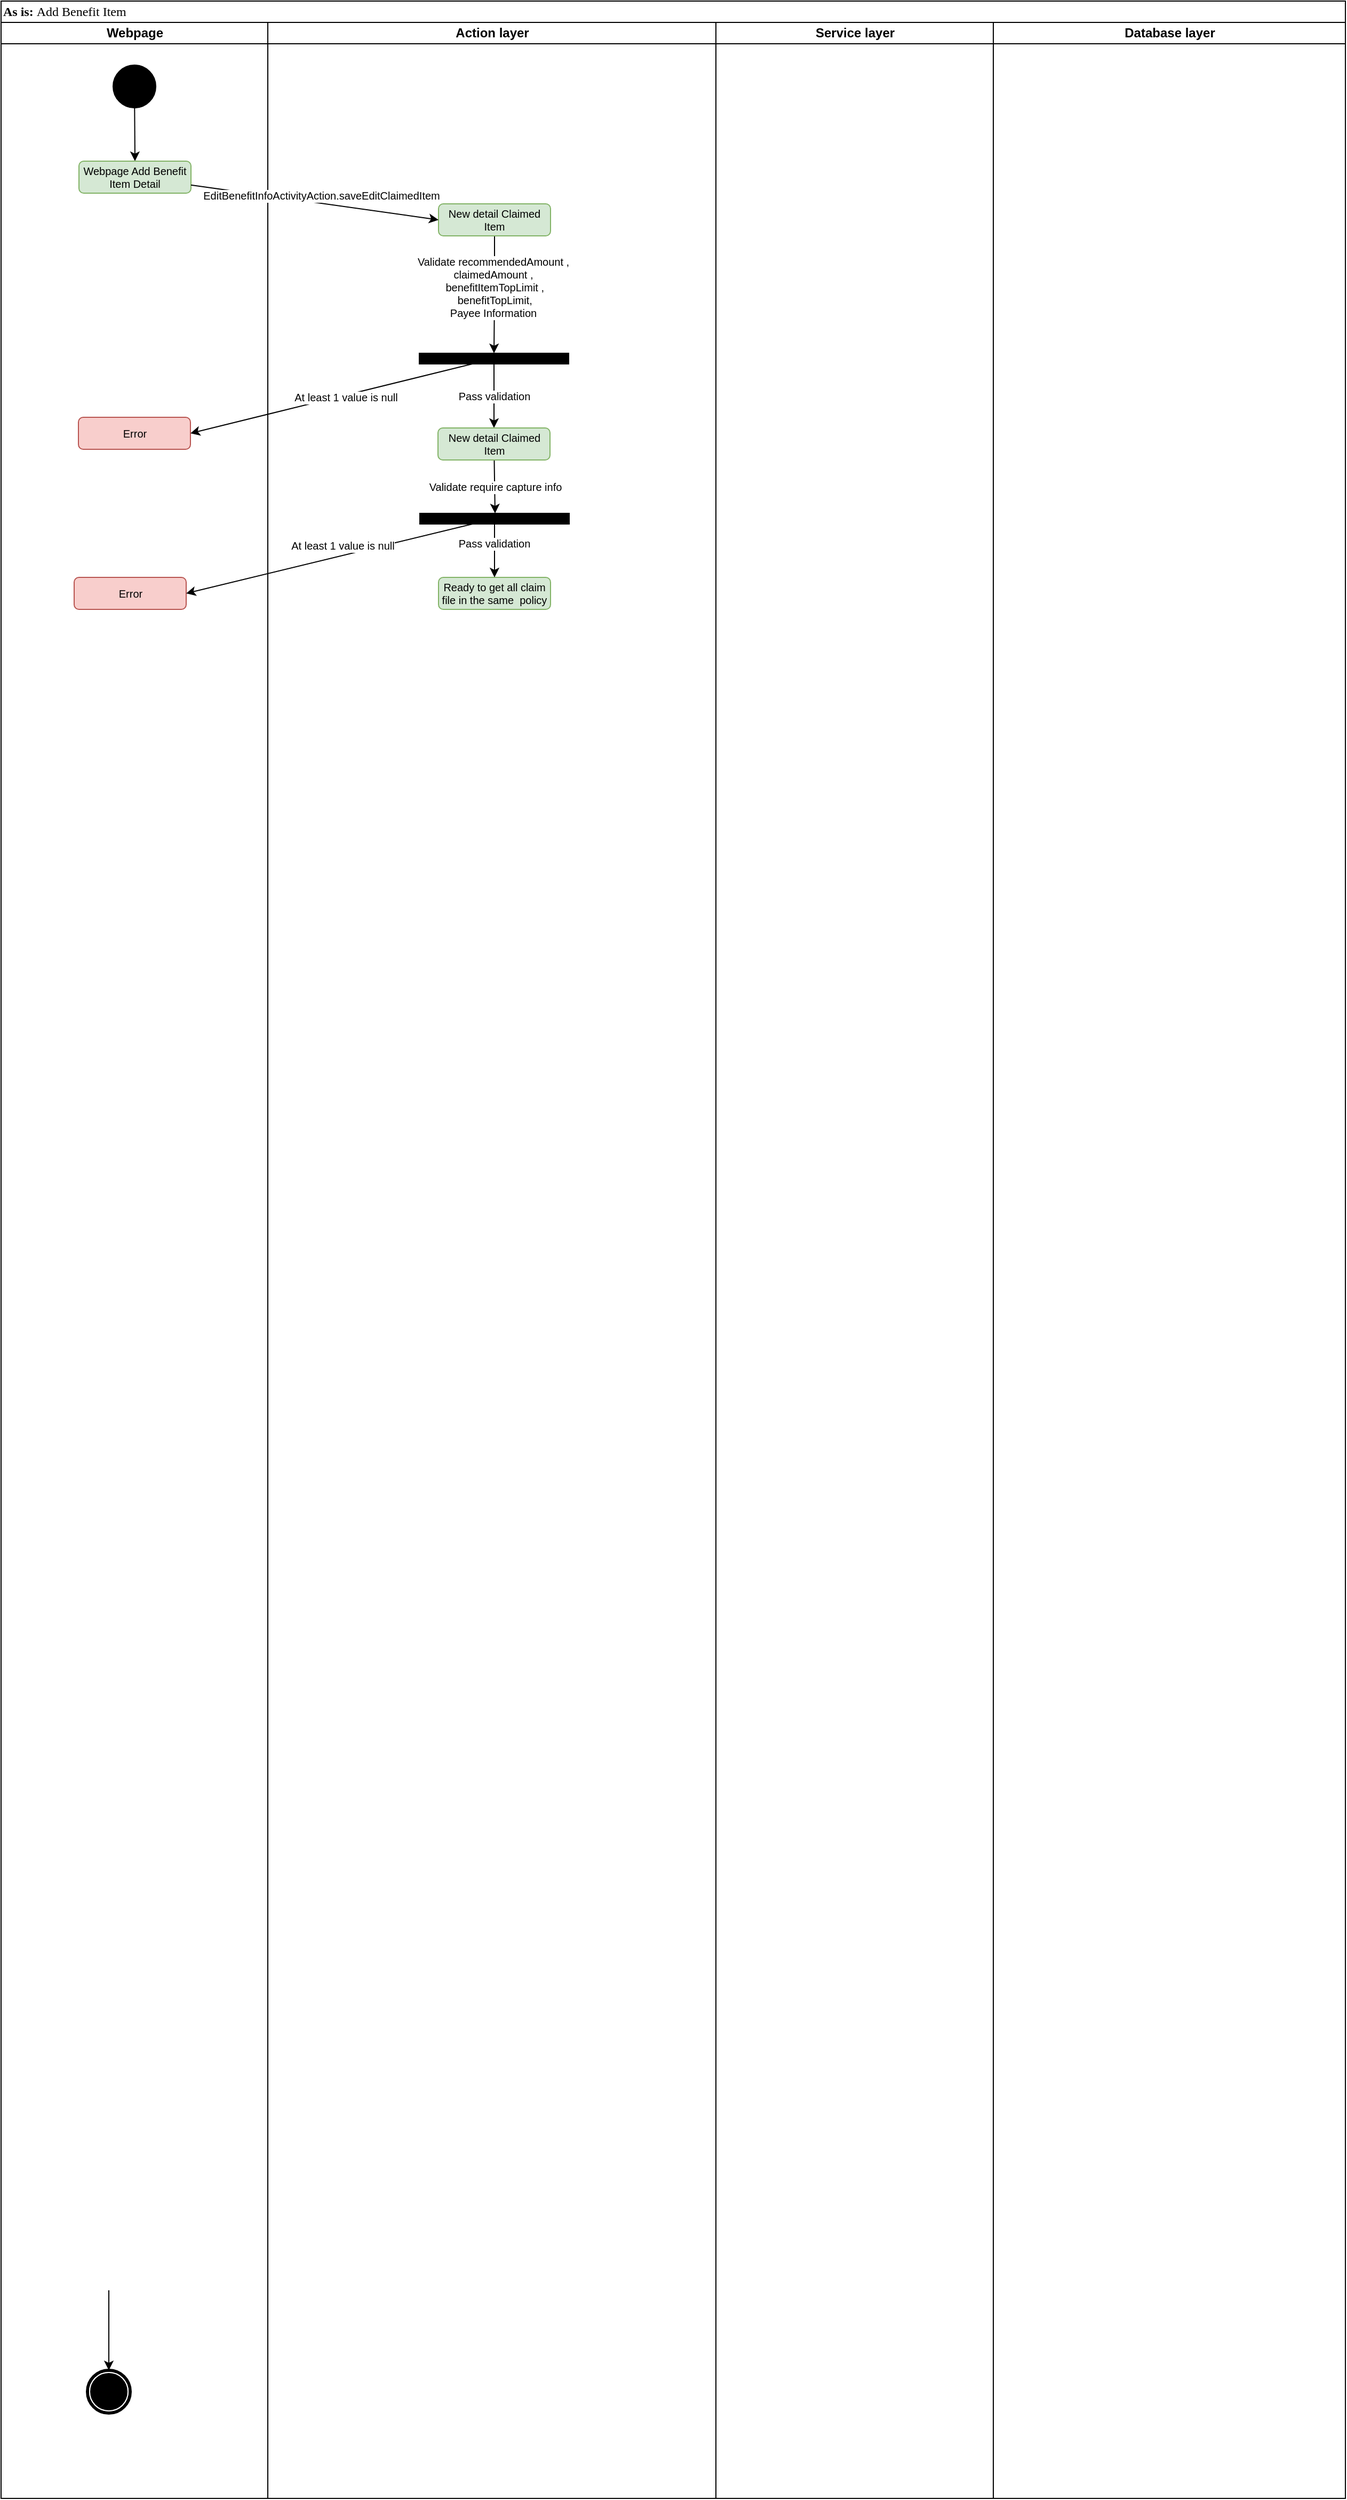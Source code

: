 <mxfile version="11.3.1" type="github" pages="1"><diagram name="Page-1" id="0783ab3e-0a74-02c8-0abd-f7b4e66b4bec"><mxGraphModel dx="1128" dy="695" grid="1" gridSize="10" guides="1" tooltips="1" connect="1" arrows="1" fold="1" page="1" pageScale="1" pageWidth="850" pageHeight="1100" background="#ffffff" math="0" shadow="0"><root><mxCell id="0"/><mxCell id="1" parent="0"/><mxCell id="1c1d494c118603dd-1" value="As is: &lt;span style=&quot;font-weight: normal&quot;&gt;Add Benefit Item&lt;/span&gt;" style="swimlane;html=1;childLayout=stackLayout;startSize=20;rounded=0;shadow=0;comic=0;labelBackgroundColor=none;strokeColor=#000000;strokeWidth=1;fillColor=#ffffff;fontFamily=Verdana;fontSize=12;fontColor=#000000;align=left;" parent="1" vertex="1"><mxGeometry x="40" y="20" width="1260" height="2340" as="geometry"/></mxCell><mxCell id="1c1d494c118603dd-2" value="Webpage" style="swimlane;html=1;startSize=20;" parent="1c1d494c118603dd-1" vertex="1"><mxGeometry y="20" width="250" height="2320" as="geometry"/></mxCell><mxCell id="o6uYyF3r6FIAQzFePDf1-14" style="edgeStyle=none;rounded=0;orthogonalLoop=1;jettySize=auto;html=1;entryX=0.5;entryY=0;entryDx=0;entryDy=0;fontSize=10;" parent="1c1d494c118603dd-2" source="60571a20871a0731-4" target="o6uYyF3r6FIAQzFePDf1-1" edge="1"><mxGeometry relative="1" as="geometry"/></mxCell><mxCell id="60571a20871a0731-4" value="" style="ellipse;whiteSpace=wrap;html=1;rounded=0;shadow=0;comic=0;labelBackgroundColor=none;strokeColor=#000000;strokeWidth=1;fillColor=#000000;fontFamily=Verdana;fontSize=12;fontColor=#000000;align=center;" parent="1c1d494c118603dd-2" vertex="1"><mxGeometry x="105" y="40" width="40" height="40" as="geometry"/></mxCell><mxCell id="o6uYyF3r6FIAQzFePDf1-1" value="Webpage Add Benefit Item Detail" style="rounded=1;whiteSpace=wrap;html=1;fillColor=#d5e8d4;strokeColor=#82b366;fontSize=10;" parent="1c1d494c118603dd-2" vertex="1"><mxGeometry x="73" y="130" width="105" height="30" as="geometry"/></mxCell><mxCell id="o6uYyF3r6FIAQzFePDf1-151" style="edgeStyle=none;rounded=0;orthogonalLoop=1;jettySize=auto;html=1;entryX=0.5;entryY=0;entryDx=0;entryDy=0;fontSize=10;" parent="1c1d494c118603dd-2" target="o6uYyF3r6FIAQzFePDf1-150" edge="1"><mxGeometry relative="1" as="geometry"><mxPoint x="101" y="2125" as="sourcePoint"/></mxGeometry></mxCell><mxCell id="o6uYyF3r6FIAQzFePDf1-150" value="" style="shape=mxgraph.bpmn.shape;html=1;verticalLabelPosition=bottom;labelBackgroundColor=#ffffff;verticalAlign=top;perimeter=ellipsePerimeter;outline=end;symbol=terminate;rounded=0;shadow=0;comic=0;strokeColor=#000000;strokeWidth=1;fillColor=#ffffff;fontFamily=Verdana;fontSize=12;fontColor=#000000;align=center;" parent="1c1d494c118603dd-2" vertex="1"><mxGeometry x="81" y="2200" width="40" height="40" as="geometry"/></mxCell><mxCell id="4uiKt6ms29JhlSO53L4M-8" value="Error" style="rounded=1;whiteSpace=wrap;html=1;fillColor=#f8cecc;strokeColor=#b85450;fontSize=10;" vertex="1" parent="1c1d494c118603dd-2"><mxGeometry x="72.5" y="370" width="105" height="30" as="geometry"/></mxCell><mxCell id="4uiKt6ms29JhlSO53L4M-15" value="Error" style="rounded=1;whiteSpace=wrap;html=1;fillColor=#f8cecc;strokeColor=#b85450;fontSize=10;" vertex="1" parent="1c1d494c118603dd-2"><mxGeometry x="68.5" y="520" width="105" height="30" as="geometry"/></mxCell><mxCell id="1c1d494c118603dd-3" value="Action layer" style="swimlane;html=1;startSize=20;align=center;" parent="1c1d494c118603dd-1" vertex="1"><mxGeometry x="250" y="20" width="420" height="2320" as="geometry"/></mxCell><mxCell id="4uiKt6ms29JhlSO53L4M-3" style="edgeStyle=orthogonalEdgeStyle;rounded=0;orthogonalLoop=1;jettySize=auto;html=1;entryX=0.5;entryY=0;entryDx=0;entryDy=0;" edge="1" parent="1c1d494c118603dd-3" source="o6uYyF3r6FIAQzFePDf1-10" target="4uiKt6ms29JhlSO53L4M-1"><mxGeometry relative="1" as="geometry"/></mxCell><mxCell id="4uiKt6ms29JhlSO53L4M-4" value="Validate&amp;nbsp;recommendedAmount ,&lt;br&gt;claimedAmount ,&lt;br&gt;&amp;nbsp;benefitItemTopLimit ,&lt;br&gt;&amp;nbsp;benefitTopLimit,&lt;br&gt;Payee Information" style="text;html=1;resizable=0;points=[];align=center;verticalAlign=middle;labelBackgroundColor=#ffffff;fontSize=10;" vertex="1" connectable="0" parent="4uiKt6ms29JhlSO53L4M-3"><mxGeometry x="0.012" y="-9" relative="1" as="geometry"><mxPoint x="8" y="-8" as="offset"/></mxGeometry></mxCell><mxCell id="o6uYyF3r6FIAQzFePDf1-10" value="New detail Claimed Item" style="rounded=1;whiteSpace=wrap;html=1;fillColor=#d5e8d4;strokeColor=#82b366;fontSize=10;" parent="1c1d494c118603dd-3" vertex="1"><mxGeometry x="160" y="170" width="105" height="30" as="geometry"/></mxCell><mxCell id="4uiKt6ms29JhlSO53L4M-7" value="Pass validation" style="edgeStyle=orthogonalEdgeStyle;rounded=0;orthogonalLoop=1;jettySize=auto;html=1;entryX=0.5;entryY=0;entryDx=0;entryDy=0;fontSize=10;" edge="1" parent="1c1d494c118603dd-3" source="4uiKt6ms29JhlSO53L4M-1" target="4uiKt6ms29JhlSO53L4M-6"><mxGeometry relative="1" as="geometry"/></mxCell><mxCell id="4uiKt6ms29JhlSO53L4M-1" value="" style="rounded=0;whiteSpace=wrap;html=1;fillColor=#000000;" vertex="1" parent="1c1d494c118603dd-3"><mxGeometry x="142" y="310" width="140" height="10" as="geometry"/></mxCell><mxCell id="4uiKt6ms29JhlSO53L4M-12" value="Validate require capture info" style="edgeStyle=none;rounded=0;orthogonalLoop=1;jettySize=auto;html=1;fontSize=10;" edge="1" parent="1c1d494c118603dd-3" source="4uiKt6ms29JhlSO53L4M-6"><mxGeometry relative="1" as="geometry"><mxPoint x="213" y="460" as="targetPoint"/></mxGeometry></mxCell><mxCell id="4uiKt6ms29JhlSO53L4M-6" value="New detail Claimed Item" style="rounded=1;whiteSpace=wrap;html=1;fillColor=#d5e8d4;strokeColor=#82b366;fontSize=10;" vertex="1" parent="1c1d494c118603dd-3"><mxGeometry x="159.5" y="380" width="105" height="30" as="geometry"/></mxCell><mxCell id="4uiKt6ms29JhlSO53L4M-11" value="Ready to get all claim file in the same&amp;nbsp; policy" style="rounded=1;whiteSpace=wrap;html=1;fillColor=#d5e8d4;strokeColor=#82b366;fontSize=10;" vertex="1" parent="1c1d494c118603dd-3"><mxGeometry x="160" y="520" width="105" height="30" as="geometry"/></mxCell><mxCell id="4uiKt6ms29JhlSO53L4M-14" style="edgeStyle=none;rounded=0;orthogonalLoop=1;jettySize=auto;html=1;entryX=0.5;entryY=0;entryDx=0;entryDy=0;fontSize=10;" edge="1" parent="1c1d494c118603dd-3" source="4uiKt6ms29JhlSO53L4M-13" target="4uiKt6ms29JhlSO53L4M-11"><mxGeometry relative="1" as="geometry"/></mxCell><mxCell id="4uiKt6ms29JhlSO53L4M-19" value="Pass validation" style="text;html=1;resizable=0;points=[];align=center;verticalAlign=middle;labelBackgroundColor=#ffffff;fontSize=10;" vertex="1" connectable="0" parent="4uiKt6ms29JhlSO53L4M-14"><mxGeometry x="-0.295" y="-1" relative="1" as="geometry"><mxPoint as="offset"/></mxGeometry></mxCell><mxCell id="4uiKt6ms29JhlSO53L4M-13" value="" style="rounded=0;whiteSpace=wrap;html=1;fillColor=#000000;" vertex="1" parent="1c1d494c118603dd-3"><mxGeometry x="142.5" y="460" width="140" height="10" as="geometry"/></mxCell><mxCell id="1c1d494c118603dd-4" value="Service layer" style="swimlane;html=1;startSize=20;" parent="1c1d494c118603dd-1" vertex="1"><mxGeometry x="670" y="20" width="260" height="2320" as="geometry"/></mxCell><mxCell id="o6uYyF3r6FIAQzFePDf1-11" style="rounded=0;orthogonalLoop=1;jettySize=auto;html=1;entryX=0;entryY=0.5;entryDx=0;entryDy=0;fontSize=10;strokeColor=none;" parent="1c1d494c118603dd-1" source="o6uYyF3r6FIAQzFePDf1-1" target="o6uYyF3r6FIAQzFePDf1-10" edge="1"><mxGeometry relative="1" as="geometry"/></mxCell><mxCell id="o6uYyF3r6FIAQzFePDf1-12" style="edgeStyle=none;rounded=0;orthogonalLoop=1;jettySize=auto;html=1;entryX=0;entryY=0.5;entryDx=0;entryDy=0;fontSize=10;" parent="1c1d494c118603dd-1" source="o6uYyF3r6FIAQzFePDf1-1" target="o6uYyF3r6FIAQzFePDf1-10" edge="1"><mxGeometry relative="1" as="geometry"/></mxCell><mxCell id="o6uYyF3r6FIAQzFePDf1-13" value="EditBenefitInfoActivityAction.saveEditClaimedItem" style="text;html=1;resizable=0;points=[];align=center;verticalAlign=middle;labelBackgroundColor=#ffffff;fontSize=10;" parent="o6uYyF3r6FIAQzFePDf1-12" vertex="1" connectable="0"><mxGeometry x="-0.441" relative="1" as="geometry"><mxPoint x="57" as="offset"/></mxGeometry></mxCell><mxCell id="o6uYyF3r6FIAQzFePDf1-32" value="Database layer" style="swimlane;html=1;startSize=20;" parent="1c1d494c118603dd-1" vertex="1"><mxGeometry x="930" y="20" width="330" height="2320" as="geometry"/></mxCell><mxCell id="4uiKt6ms29JhlSO53L4M-9" style="rounded=0;orthogonalLoop=1;jettySize=auto;html=1;entryX=1;entryY=0.5;entryDx=0;entryDy=0;fontSize=10;" edge="1" parent="1c1d494c118603dd-1" source="4uiKt6ms29JhlSO53L4M-1" target="4uiKt6ms29JhlSO53L4M-8"><mxGeometry relative="1" as="geometry"/></mxCell><mxCell id="4uiKt6ms29JhlSO53L4M-10" value="At least 1 value is null" style="text;html=1;resizable=0;points=[];align=center;verticalAlign=middle;labelBackgroundColor=#ffffff;fontSize=10;" vertex="1" connectable="0" parent="4uiKt6ms29JhlSO53L4M-9"><mxGeometry x="-0.098" y="2" relative="1" as="geometry"><mxPoint as="offset"/></mxGeometry></mxCell><mxCell id="4uiKt6ms29JhlSO53L4M-16" style="edgeStyle=none;rounded=0;orthogonalLoop=1;jettySize=auto;html=1;entryX=1;entryY=0.5;entryDx=0;entryDy=0;fontSize=10;" edge="1" parent="1c1d494c118603dd-1" source="4uiKt6ms29JhlSO53L4M-13" target="4uiKt6ms29JhlSO53L4M-15"><mxGeometry relative="1" as="geometry"/></mxCell><mxCell id="4uiKt6ms29JhlSO53L4M-17" value="At least 1 value is null" style="text;html=1;resizable=0;points=[];align=center;verticalAlign=middle;labelBackgroundColor=#ffffff;fontSize=10;" vertex="1" connectable="0" parent="4uiKt6ms29JhlSO53L4M-16"><mxGeometry x="0.076" relative="1" as="geometry"><mxPoint x="22.5" y="-15" as="offset"/></mxGeometry></mxCell></root></mxGraphModel></diagram></mxfile>